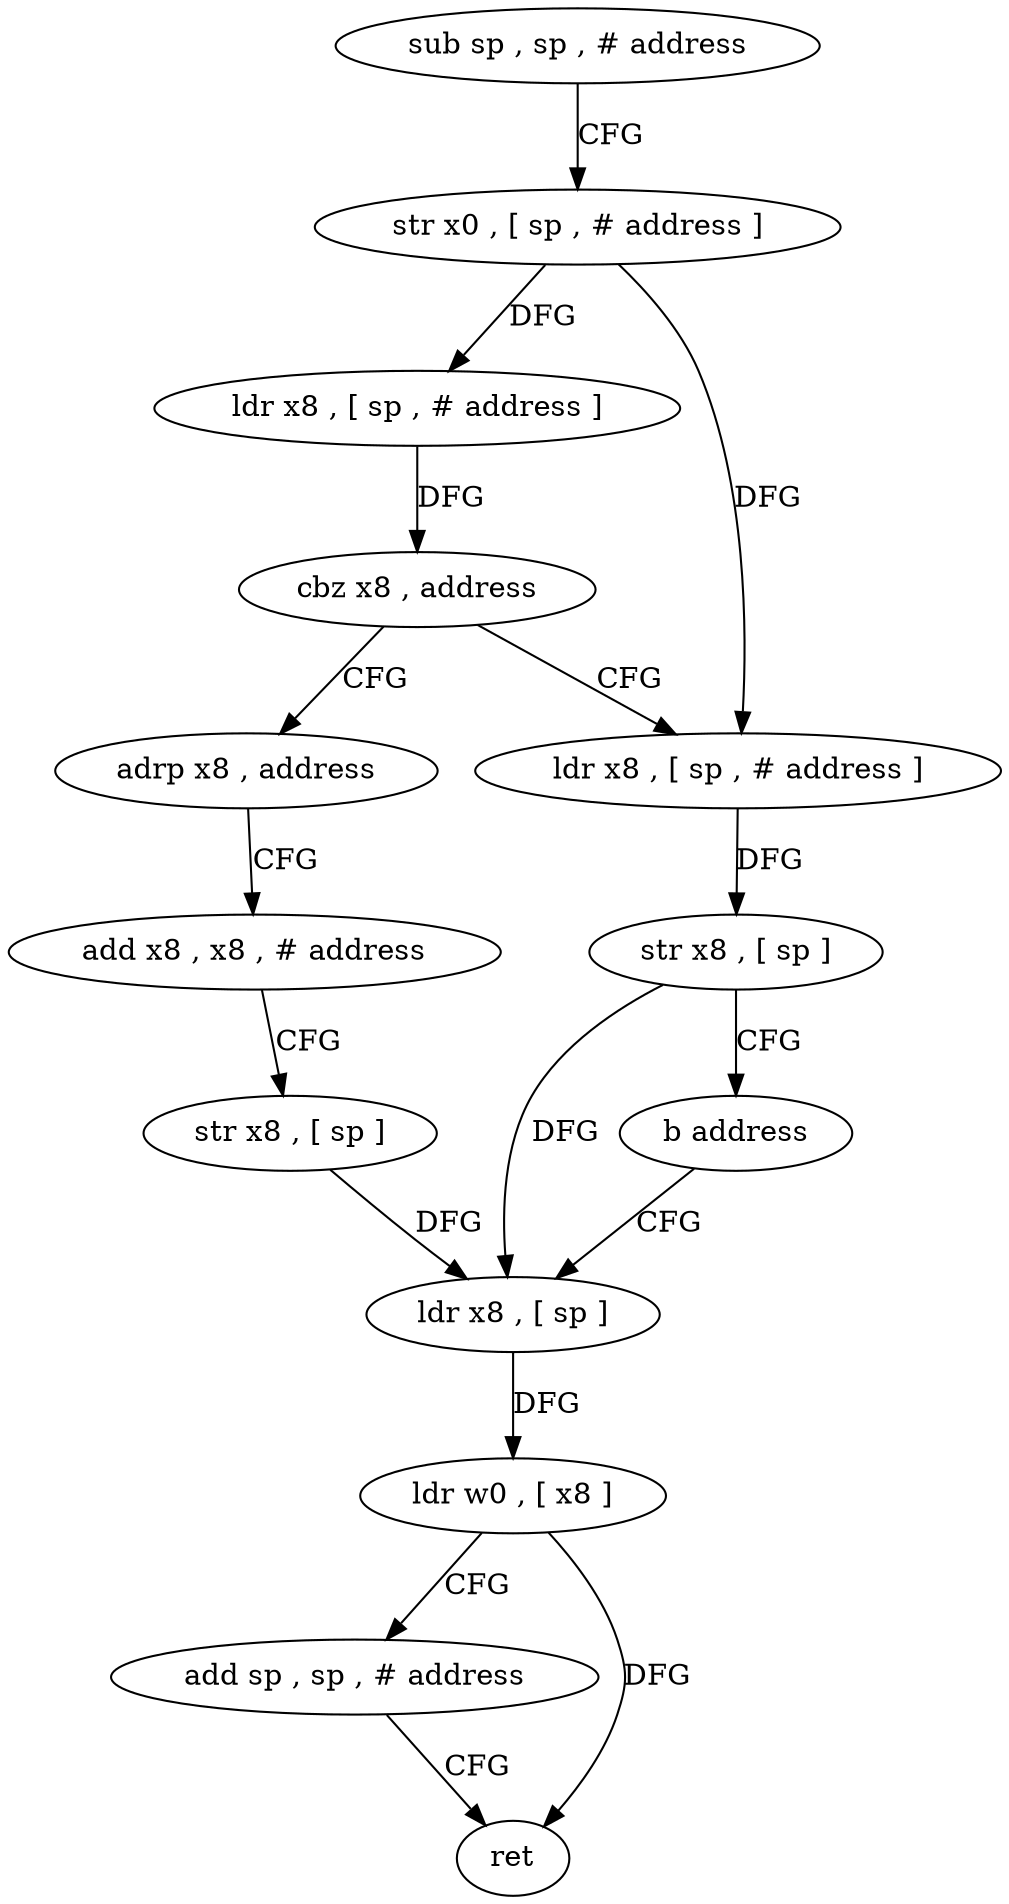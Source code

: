 digraph "func" {
"4218352" [label = "sub sp , sp , # address" ]
"4218356" [label = "str x0 , [ sp , # address ]" ]
"4218360" [label = "ldr x8 , [ sp , # address ]" ]
"4218364" [label = "cbz x8 , address" ]
"4218380" [label = "adrp x8 , address" ]
"4218368" [label = "ldr x8 , [ sp , # address ]" ]
"4218384" [label = "add x8 , x8 , # address" ]
"4218388" [label = "str x8 , [ sp ]" ]
"4218392" [label = "ldr x8 , [ sp ]" ]
"4218372" [label = "str x8 , [ sp ]" ]
"4218376" [label = "b address" ]
"4218396" [label = "ldr w0 , [ x8 ]" ]
"4218400" [label = "add sp , sp , # address" ]
"4218404" [label = "ret" ]
"4218352" -> "4218356" [ label = "CFG" ]
"4218356" -> "4218360" [ label = "DFG" ]
"4218356" -> "4218368" [ label = "DFG" ]
"4218360" -> "4218364" [ label = "DFG" ]
"4218364" -> "4218380" [ label = "CFG" ]
"4218364" -> "4218368" [ label = "CFG" ]
"4218380" -> "4218384" [ label = "CFG" ]
"4218368" -> "4218372" [ label = "DFG" ]
"4218384" -> "4218388" [ label = "CFG" ]
"4218388" -> "4218392" [ label = "DFG" ]
"4218392" -> "4218396" [ label = "DFG" ]
"4218372" -> "4218376" [ label = "CFG" ]
"4218372" -> "4218392" [ label = "DFG" ]
"4218376" -> "4218392" [ label = "CFG" ]
"4218396" -> "4218400" [ label = "CFG" ]
"4218396" -> "4218404" [ label = "DFG" ]
"4218400" -> "4218404" [ label = "CFG" ]
}
